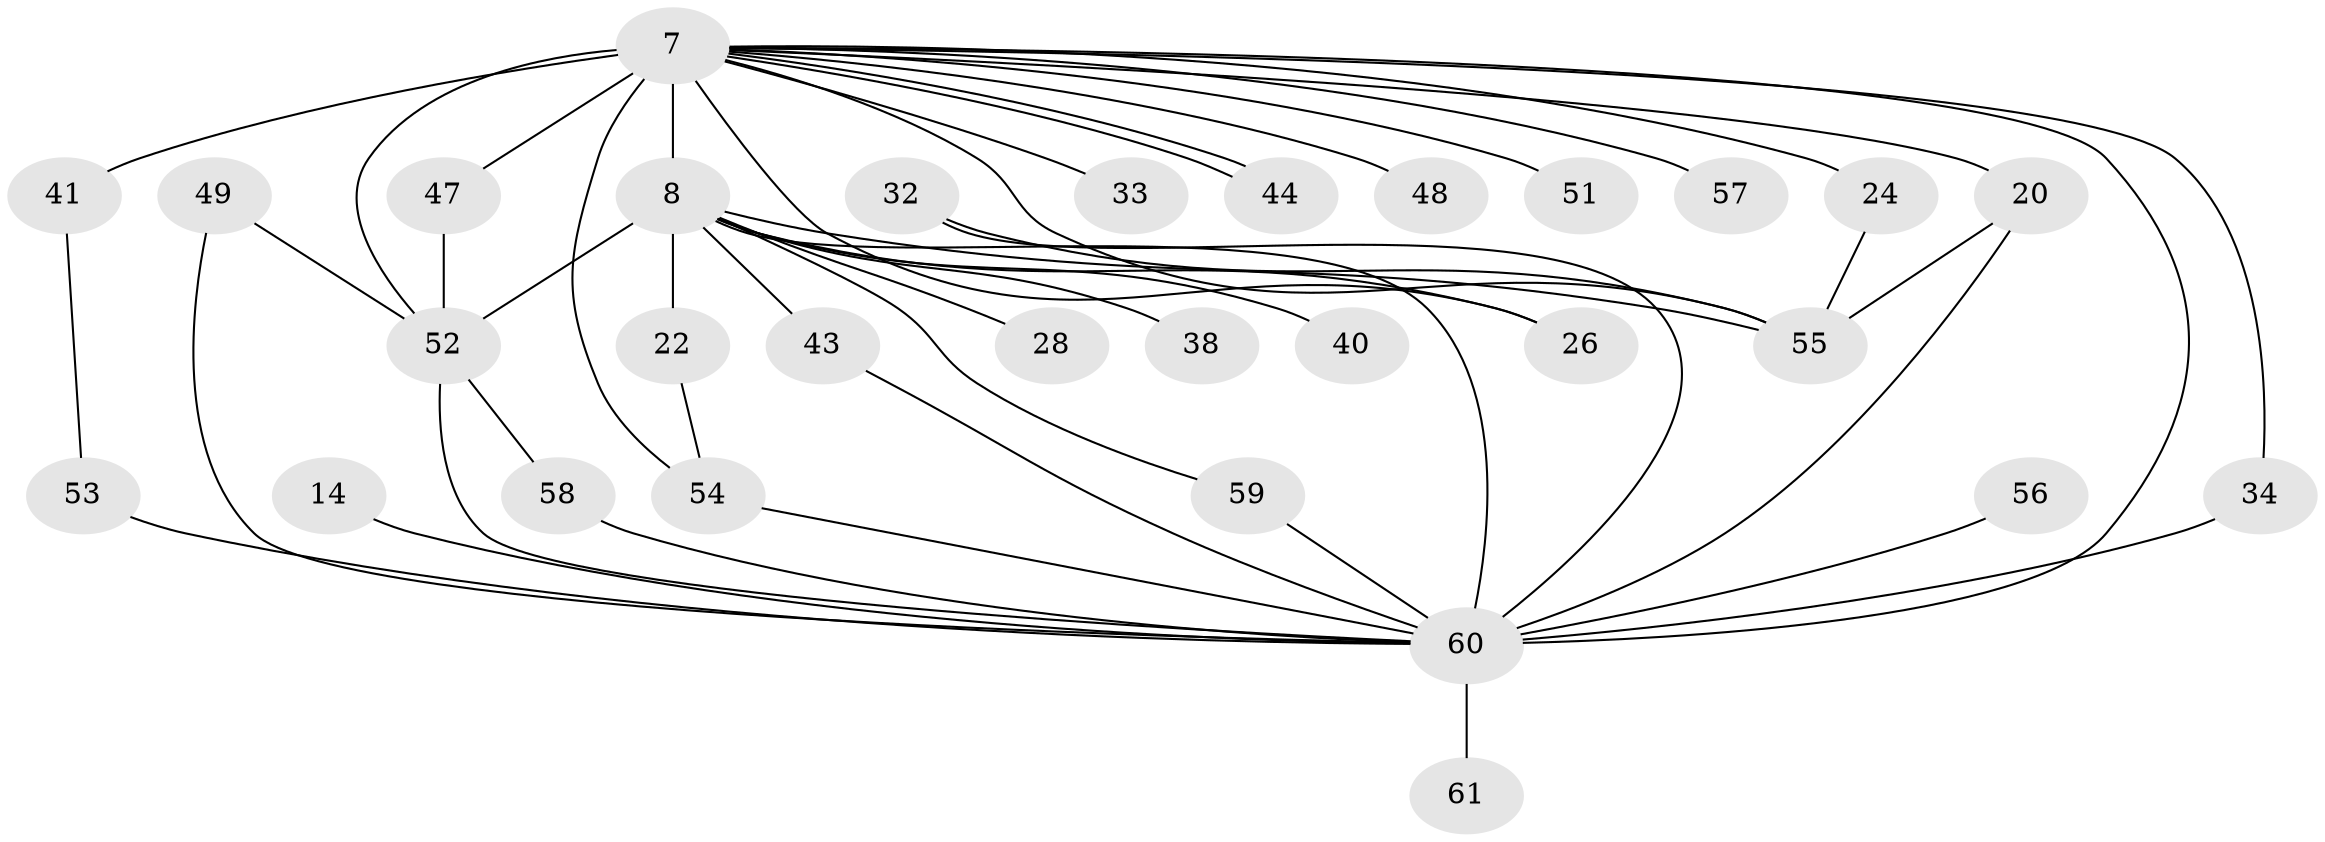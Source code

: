 // original degree distribution, {16: 0.04918032786885246, 20: 0.01639344262295082, 18: 0.04918032786885246, 12: 0.01639344262295082, 10: 0.01639344262295082, 19: 0.01639344262295082, 4: 0.04918032786885246, 6: 0.01639344262295082, 7: 0.01639344262295082, 2: 0.5573770491803278, 3: 0.18032786885245902, 5: 0.01639344262295082}
// Generated by graph-tools (version 1.1) at 2025/43/03/09/25 04:43:30]
// undirected, 30 vertices, 48 edges
graph export_dot {
graph [start="1"]
  node [color=gray90,style=filled];
  7 [super="+1+3"];
  8 [super="+4"];
  14;
  20 [super="+17"];
  22;
  24 [super="+18"];
  26;
  28;
  32;
  33;
  34;
  38;
  40;
  41;
  43 [super="+36"];
  44;
  47;
  48;
  49;
  51;
  52 [super="+30+15+42+9+50"];
  53;
  54 [super="+29+45+35"];
  55 [super="+21"];
  56;
  57;
  58;
  59;
  60 [super="+39+46"];
  61 [super="+27"];
  7 -- 8 [weight=8];
  7 -- 44;
  7 -- 44;
  7 -- 47 [weight=2];
  7 -- 51 [weight=2];
  7 -- 57 [weight=2];
  7 -- 48;
  7 -- 54 [weight=6];
  7 -- 55 [weight=2];
  7 -- 52 [weight=10];
  7 -- 60 [weight=11];
  7 -- 33 [weight=2];
  7 -- 34;
  7 -- 41 [weight=2];
  7 -- 20;
  7 -- 24;
  7 -- 26;
  8 -- 22;
  8 -- 28 [weight=2];
  8 -- 38 [weight=2];
  8 -- 40 [weight=2];
  8 -- 43 [weight=2];
  8 -- 26;
  8 -- 59;
  8 -- 60 [weight=6];
  8 -- 55 [weight=2];
  8 -- 52 [weight=7];
  14 -- 60 [weight=2];
  20 -- 55;
  20 -- 60;
  22 -- 54;
  24 -- 55 [weight=2];
  32 -- 55;
  32 -- 60;
  34 -- 60;
  41 -- 53;
  43 -- 60;
  47 -- 52;
  49 -- 52;
  49 -- 60;
  52 -- 58;
  52 -- 60 [weight=5];
  53 -- 60;
  54 -- 60 [weight=2];
  56 -- 60;
  58 -- 60;
  59 -- 60;
  60 -- 61 [weight=3];
}
